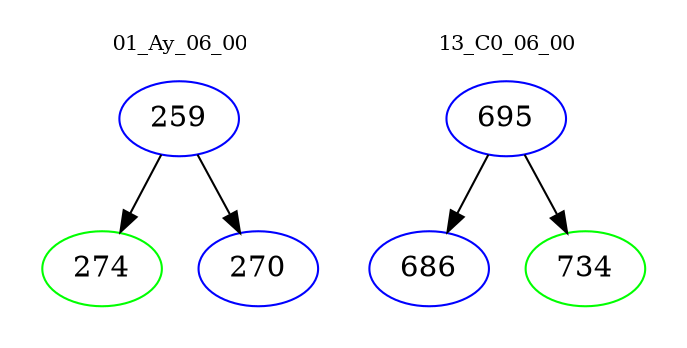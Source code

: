 digraph{
subgraph cluster_0 {
color = white
label = "01_Ay_06_00";
fontsize=10;
T0_259 [label="259", color="blue"]
T0_259 -> T0_274 [color="black"]
T0_274 [label="274", color="green"]
T0_259 -> T0_270 [color="black"]
T0_270 [label="270", color="blue"]
}
subgraph cluster_1 {
color = white
label = "13_C0_06_00";
fontsize=10;
T1_695 [label="695", color="blue"]
T1_695 -> T1_686 [color="black"]
T1_686 [label="686", color="blue"]
T1_695 -> T1_734 [color="black"]
T1_734 [label="734", color="green"]
}
}
